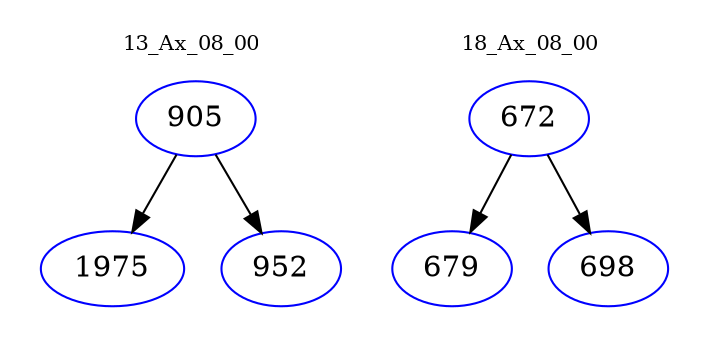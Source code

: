 digraph{
subgraph cluster_0 {
color = white
label = "13_Ax_08_00";
fontsize=10;
T0_905 [label="905", color="blue"]
T0_905 -> T0_1975 [color="black"]
T0_1975 [label="1975", color="blue"]
T0_905 -> T0_952 [color="black"]
T0_952 [label="952", color="blue"]
}
subgraph cluster_1 {
color = white
label = "18_Ax_08_00";
fontsize=10;
T1_672 [label="672", color="blue"]
T1_672 -> T1_679 [color="black"]
T1_679 [label="679", color="blue"]
T1_672 -> T1_698 [color="black"]
T1_698 [label="698", color="blue"]
}
}
